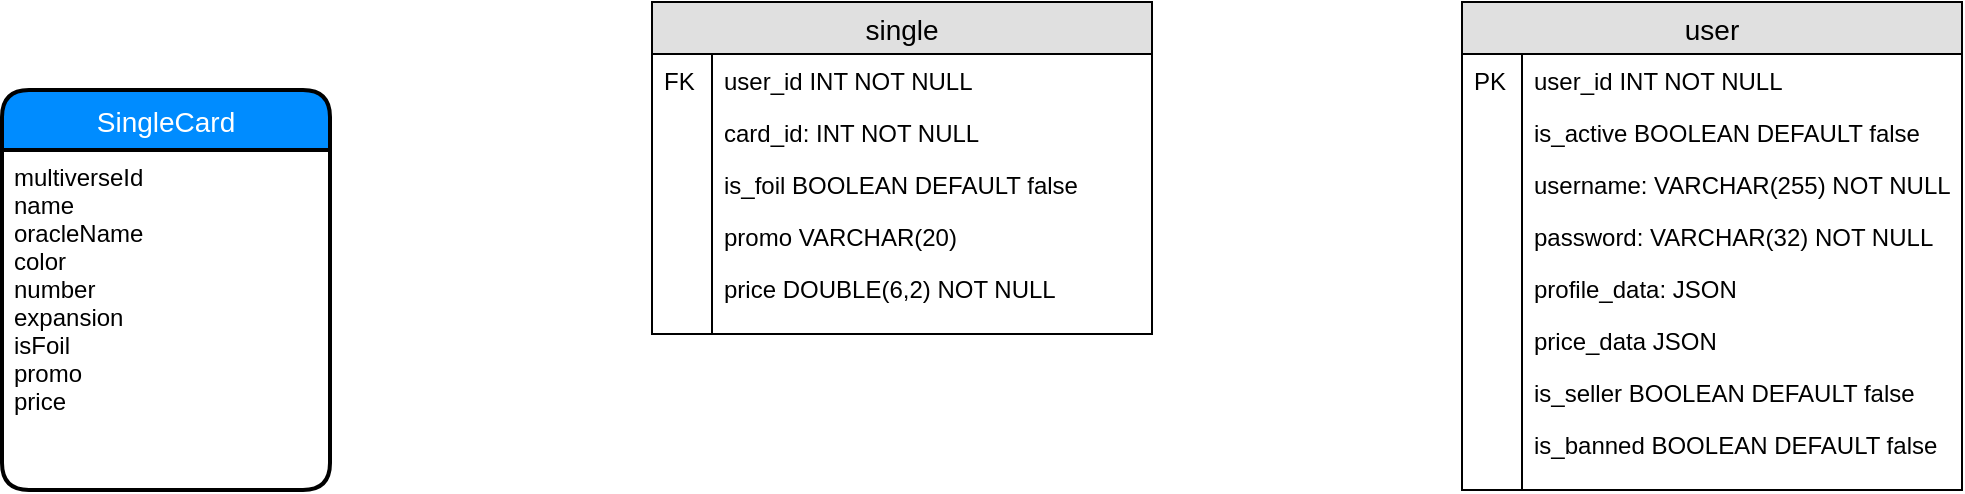 <mxfile version="10.5.3" type="github"><diagram id="xOmZL574vHhA9x9fzu31" name="Page-1"><mxGraphModel dx="1014" dy="632" grid="1" gridSize="10" guides="1" tooltips="1" connect="1" arrows="1" fold="1" page="1" pageScale="1" pageWidth="827" pageHeight="1169" math="0" shadow="0"><root><mxCell id="0"/><mxCell id="1" parent="0"/><mxCell id="OmyoiGOfk3MkB0-LPqj_-3" value="single" style="swimlane;fontStyle=0;childLayout=stackLayout;horizontal=1;startSize=26;fillColor=#e0e0e0;horizontalStack=0;resizeParent=1;resizeParentMax=0;resizeLast=0;collapsible=1;marginBottom=0;swimlaneFillColor=#ffffff;align=center;fontSize=14;" parent="1" vertex="1"><mxGeometry x="445" y="51" width="250" height="166" as="geometry"/></mxCell><mxCell id="OmyoiGOfk3MkB0-LPqj_-18" value="user_id INT NOT NULL" style="shape=partialRectangle;top=0;left=0;right=0;bottom=0;align=left;verticalAlign=top;fillColor=none;spacingLeft=34;spacingRight=4;overflow=hidden;rotatable=0;points=[[0,0.5],[1,0.5]];portConstraint=eastwest;dropTarget=0;fontSize=12;" parent="OmyoiGOfk3MkB0-LPqj_-3" vertex="1"><mxGeometry y="26" width="250" height="26" as="geometry"/></mxCell><mxCell id="OmyoiGOfk3MkB0-LPqj_-19" value="FK" style="shape=partialRectangle;top=0;left=0;bottom=0;fillColor=none;align=left;verticalAlign=top;spacingLeft=4;spacingRight=4;overflow=hidden;rotatable=0;points=[];portConstraint=eastwest;part=1;fontSize=12;" parent="OmyoiGOfk3MkB0-LPqj_-18" vertex="1" connectable="0"><mxGeometry width="30" height="26" as="geometry"/></mxCell><mxCell id="OmyoiGOfk3MkB0-LPqj_-6" value="card_id: INT NOT NULL" style="shape=partialRectangle;top=0;left=0;right=0;bottom=0;align=left;verticalAlign=top;fillColor=none;spacingLeft=34;spacingRight=4;overflow=hidden;rotatable=0;points=[[0,0.5],[1,0.5]];portConstraint=eastwest;dropTarget=0;fontSize=12;" parent="OmyoiGOfk3MkB0-LPqj_-3" vertex="1"><mxGeometry y="52" width="250" height="26" as="geometry"/></mxCell><mxCell id="OmyoiGOfk3MkB0-LPqj_-7" value="" style="shape=partialRectangle;top=0;left=0;bottom=0;fillColor=none;align=left;verticalAlign=top;spacingLeft=4;spacingRight=4;overflow=hidden;rotatable=0;points=[];portConstraint=eastwest;part=1;fontSize=12;" parent="OmyoiGOfk3MkB0-LPqj_-6" vertex="1" connectable="0"><mxGeometry width="30" height="26" as="geometry"/></mxCell><mxCell id="OmyoiGOfk3MkB0-LPqj_-8" value="is_foil BOOLEAN DEFAULT false" style="shape=partialRectangle;top=0;left=0;right=0;bottom=0;align=left;verticalAlign=top;fillColor=none;spacingLeft=34;spacingRight=4;overflow=hidden;rotatable=0;points=[[0,0.5],[1,0.5]];portConstraint=eastwest;dropTarget=0;fontSize=12;" parent="OmyoiGOfk3MkB0-LPqj_-3" vertex="1"><mxGeometry y="78" width="250" height="26" as="geometry"/></mxCell><mxCell id="OmyoiGOfk3MkB0-LPqj_-9" value="" style="shape=partialRectangle;top=0;left=0;bottom=0;fillColor=none;align=left;verticalAlign=top;spacingLeft=4;spacingRight=4;overflow=hidden;rotatable=0;points=[];portConstraint=eastwest;part=1;fontSize=12;" parent="OmyoiGOfk3MkB0-LPqj_-8" vertex="1" connectable="0"><mxGeometry width="30" height="26" as="geometry"/></mxCell><mxCell id="OmyoiGOfk3MkB0-LPqj_-10" value="promo VARCHAR(20)" style="shape=partialRectangle;top=0;left=0;right=0;bottom=0;align=left;verticalAlign=top;fillColor=none;spacingLeft=34;spacingRight=4;overflow=hidden;rotatable=0;points=[[0,0.5],[1,0.5]];portConstraint=eastwest;dropTarget=0;fontSize=12;" parent="OmyoiGOfk3MkB0-LPqj_-3" vertex="1"><mxGeometry y="104" width="250" height="26" as="geometry"/></mxCell><mxCell id="OmyoiGOfk3MkB0-LPqj_-11" value="" style="shape=partialRectangle;top=0;left=0;bottom=0;fillColor=none;align=left;verticalAlign=top;spacingLeft=4;spacingRight=4;overflow=hidden;rotatable=0;points=[];portConstraint=eastwest;part=1;fontSize=12;" parent="OmyoiGOfk3MkB0-LPqj_-10" vertex="1" connectable="0"><mxGeometry width="30" height="26" as="geometry"/></mxCell><mxCell id="OmyoiGOfk3MkB0-LPqj_-14" value="price DOUBLE(6,2) NOT NULL " style="shape=partialRectangle;top=0;left=0;right=0;bottom=0;align=left;verticalAlign=top;fillColor=none;spacingLeft=34;spacingRight=4;overflow=hidden;rotatable=0;points=[[0,0.5],[1,0.5]];portConstraint=eastwest;dropTarget=0;fontSize=12;" parent="OmyoiGOfk3MkB0-LPqj_-3" vertex="1"><mxGeometry y="130" width="250" height="26" as="geometry"/></mxCell><mxCell id="OmyoiGOfk3MkB0-LPqj_-15" value="" style="shape=partialRectangle;top=0;left=0;bottom=0;fillColor=none;align=left;verticalAlign=top;spacingLeft=4;spacingRight=4;overflow=hidden;rotatable=0;points=[];portConstraint=eastwest;part=1;fontSize=12;" parent="OmyoiGOfk3MkB0-LPqj_-14" vertex="1" connectable="0"><mxGeometry width="30" height="26" as="geometry"/></mxCell><mxCell id="OmyoiGOfk3MkB0-LPqj_-12" value="" style="shape=partialRectangle;top=0;left=0;right=0;bottom=0;align=left;verticalAlign=top;fillColor=none;spacingLeft=34;spacingRight=4;overflow=hidden;rotatable=0;points=[[0,0.5],[1,0.5]];portConstraint=eastwest;dropTarget=0;fontSize=12;" parent="OmyoiGOfk3MkB0-LPqj_-3" vertex="1"><mxGeometry y="156" width="250" height="10" as="geometry"/></mxCell><mxCell id="OmyoiGOfk3MkB0-LPqj_-13" value="" style="shape=partialRectangle;top=0;left=0;bottom=0;fillColor=none;align=left;verticalAlign=top;spacingLeft=4;spacingRight=4;overflow=hidden;rotatable=0;points=[];portConstraint=eastwest;part=1;fontSize=12;" parent="OmyoiGOfk3MkB0-LPqj_-12" vertex="1" connectable="0"><mxGeometry width="30" height="10" as="geometry"/></mxCell><mxCell id="OmyoiGOfk3MkB0-LPqj_-20" value="user" style="swimlane;fontStyle=0;childLayout=stackLayout;horizontal=1;startSize=26;fillColor=#e0e0e0;horizontalStack=0;resizeParent=1;resizeParentMax=0;resizeLast=0;collapsible=1;marginBottom=0;swimlaneFillColor=#ffffff;align=center;fontSize=14;" parent="1" vertex="1"><mxGeometry x="850" y="51" width="250" height="244" as="geometry"/></mxCell><mxCell id="OmyoiGOfk3MkB0-LPqj_-21" value="user_id INT NOT NULL" style="shape=partialRectangle;top=0;left=0;right=0;bottom=0;align=left;verticalAlign=top;fillColor=none;spacingLeft=34;spacingRight=4;overflow=hidden;rotatable=0;points=[[0,0.5],[1,0.5]];portConstraint=eastwest;dropTarget=0;fontSize=12;" parent="OmyoiGOfk3MkB0-LPqj_-20" vertex="1"><mxGeometry y="26" width="250" height="26" as="geometry"/></mxCell><mxCell id="OmyoiGOfk3MkB0-LPqj_-22" value="PK" style="shape=partialRectangle;top=0;left=0;bottom=0;fillColor=none;align=left;verticalAlign=top;spacingLeft=4;spacingRight=4;overflow=hidden;rotatable=0;points=[];portConstraint=eastwest;part=1;fontSize=12;" parent="OmyoiGOfk3MkB0-LPqj_-21" vertex="1" connectable="0"><mxGeometry width="30" height="26" as="geometry"/></mxCell><mxCell id="OmyoiGOfk3MkB0-LPqj_-37" value="is_active BOOLEAN DEFAULT false" style="shape=partialRectangle;top=0;left=0;right=0;bottom=0;align=left;verticalAlign=top;fillColor=none;spacingLeft=34;spacingRight=4;overflow=hidden;rotatable=0;points=[[0,0.5],[1,0.5]];portConstraint=eastwest;dropTarget=0;fontSize=12;" parent="OmyoiGOfk3MkB0-LPqj_-20" vertex="1"><mxGeometry y="52" width="250" height="26" as="geometry"/></mxCell><mxCell id="OmyoiGOfk3MkB0-LPqj_-38" value="" style="shape=partialRectangle;top=0;left=0;bottom=0;fillColor=none;align=left;verticalAlign=top;spacingLeft=4;spacingRight=4;overflow=hidden;rotatable=0;points=[];portConstraint=eastwest;part=1;fontSize=12;" parent="OmyoiGOfk3MkB0-LPqj_-37" vertex="1" connectable="0"><mxGeometry width="30" height="26" as="geometry"/></mxCell><mxCell id="OmyoiGOfk3MkB0-LPqj_-23" value="username: VARCHAR(255) NOT NULL" style="shape=partialRectangle;top=0;left=0;right=0;bottom=0;align=left;verticalAlign=top;fillColor=none;spacingLeft=34;spacingRight=4;overflow=hidden;rotatable=0;points=[[0,0.5],[1,0.5]];portConstraint=eastwest;dropTarget=0;fontSize=12;" parent="OmyoiGOfk3MkB0-LPqj_-20" vertex="1"><mxGeometry y="78" width="250" height="26" as="geometry"/></mxCell><mxCell id="OmyoiGOfk3MkB0-LPqj_-24" value="" style="shape=partialRectangle;top=0;left=0;bottom=0;fillColor=none;align=left;verticalAlign=top;spacingLeft=4;spacingRight=4;overflow=hidden;rotatable=0;points=[];portConstraint=eastwest;part=1;fontSize=12;" parent="OmyoiGOfk3MkB0-LPqj_-23" vertex="1" connectable="0"><mxGeometry width="30" height="26" as="geometry"/></mxCell><mxCell id="OmyoiGOfk3MkB0-LPqj_-33" value="password: VARCHAR(32) NOT NULL" style="shape=partialRectangle;top=0;left=0;right=0;bottom=0;align=left;verticalAlign=top;fillColor=none;spacingLeft=34;spacingRight=4;overflow=hidden;rotatable=0;points=[[0,0.5],[1,0.5]];portConstraint=eastwest;dropTarget=0;fontSize=12;" parent="OmyoiGOfk3MkB0-LPqj_-20" vertex="1"><mxGeometry y="104" width="250" height="26" as="geometry"/></mxCell><mxCell id="OmyoiGOfk3MkB0-LPqj_-34" value="" style="shape=partialRectangle;top=0;left=0;bottom=0;fillColor=none;align=left;verticalAlign=top;spacingLeft=4;spacingRight=4;overflow=hidden;rotatable=0;points=[];portConstraint=eastwest;part=1;fontSize=12;" parent="OmyoiGOfk3MkB0-LPqj_-33" vertex="1" connectable="0"><mxGeometry width="30" height="26" as="geometry"/></mxCell><mxCell id="OmyoiGOfk3MkB0-LPqj_-25" value="profile_data: JSON" style="shape=partialRectangle;top=0;left=0;right=0;bottom=0;align=left;verticalAlign=top;fillColor=none;spacingLeft=34;spacingRight=4;overflow=hidden;rotatable=0;points=[[0,0.5],[1,0.5]];portConstraint=eastwest;dropTarget=0;fontSize=12;" parent="OmyoiGOfk3MkB0-LPqj_-20" vertex="1"><mxGeometry y="130" width="250" height="26" as="geometry"/></mxCell><mxCell id="OmyoiGOfk3MkB0-LPqj_-26" value="" style="shape=partialRectangle;top=0;left=0;bottom=0;fillColor=none;align=left;verticalAlign=top;spacingLeft=4;spacingRight=4;overflow=hidden;rotatable=0;points=[];portConstraint=eastwest;part=1;fontSize=12;" parent="OmyoiGOfk3MkB0-LPqj_-25" vertex="1" connectable="0"><mxGeometry width="30" height="26" as="geometry"/></mxCell><mxCell id="OmyoiGOfk3MkB0-LPqj_-29" value="price_data JSON" style="shape=partialRectangle;top=0;left=0;right=0;bottom=0;align=left;verticalAlign=top;fillColor=none;spacingLeft=34;spacingRight=4;overflow=hidden;rotatable=0;points=[[0,0.5],[1,0.5]];portConstraint=eastwest;dropTarget=0;fontSize=12;" parent="OmyoiGOfk3MkB0-LPqj_-20" vertex="1"><mxGeometry y="156" width="250" height="26" as="geometry"/></mxCell><mxCell id="OmyoiGOfk3MkB0-LPqj_-30" value="" style="shape=partialRectangle;top=0;left=0;bottom=0;fillColor=none;align=left;verticalAlign=top;spacingLeft=4;spacingRight=4;overflow=hidden;rotatable=0;points=[];portConstraint=eastwest;part=1;fontSize=12;" parent="OmyoiGOfk3MkB0-LPqj_-29" vertex="1" connectable="0"><mxGeometry width="30" height="26" as="geometry"/></mxCell><mxCell id="OmyoiGOfk3MkB0-LPqj_-27" value="is_seller BOOLEAN DEFAULT false" style="shape=partialRectangle;top=0;left=0;right=0;bottom=0;align=left;verticalAlign=top;fillColor=none;spacingLeft=34;spacingRight=4;overflow=hidden;rotatable=0;points=[[0,0.5],[1,0.5]];portConstraint=eastwest;dropTarget=0;fontSize=12;" parent="OmyoiGOfk3MkB0-LPqj_-20" vertex="1"><mxGeometry y="182" width="250" height="26" as="geometry"/></mxCell><mxCell id="OmyoiGOfk3MkB0-LPqj_-28" value="" style="shape=partialRectangle;top=0;left=0;bottom=0;fillColor=none;align=left;verticalAlign=top;spacingLeft=4;spacingRight=4;overflow=hidden;rotatable=0;points=[];portConstraint=eastwest;part=1;fontSize=12;" parent="OmyoiGOfk3MkB0-LPqj_-27" vertex="1" connectable="0"><mxGeometry width="30" height="26" as="geometry"/></mxCell><mxCell id="OmyoiGOfk3MkB0-LPqj_-35" value="is_banned BOOLEAN DEFAULT false" style="shape=partialRectangle;top=0;left=0;right=0;bottom=0;align=left;verticalAlign=top;fillColor=none;spacingLeft=34;spacingRight=4;overflow=hidden;rotatable=0;points=[[0,0.5],[1,0.5]];portConstraint=eastwest;dropTarget=0;fontSize=12;" parent="OmyoiGOfk3MkB0-LPqj_-20" vertex="1"><mxGeometry y="208" width="250" height="26" as="geometry"/></mxCell><mxCell id="OmyoiGOfk3MkB0-LPqj_-36" value="" style="shape=partialRectangle;top=0;left=0;bottom=0;fillColor=none;align=left;verticalAlign=top;spacingLeft=4;spacingRight=4;overflow=hidden;rotatable=0;points=[];portConstraint=eastwest;part=1;fontSize=12;" parent="OmyoiGOfk3MkB0-LPqj_-35" vertex="1" connectable="0"><mxGeometry width="30" height="26" as="geometry"/></mxCell><mxCell id="OmyoiGOfk3MkB0-LPqj_-31" value="" style="shape=partialRectangle;top=0;left=0;right=0;bottom=0;align=left;verticalAlign=top;fillColor=none;spacingLeft=34;spacingRight=4;overflow=hidden;rotatable=0;points=[[0,0.5],[1,0.5]];portConstraint=eastwest;dropTarget=0;fontSize=12;" parent="OmyoiGOfk3MkB0-LPqj_-20" vertex="1"><mxGeometry y="234" width="250" height="10" as="geometry"/></mxCell><mxCell id="OmyoiGOfk3MkB0-LPqj_-32" value="" style="shape=partialRectangle;top=0;left=0;bottom=0;fillColor=none;align=left;verticalAlign=top;spacingLeft=4;spacingRight=4;overflow=hidden;rotatable=0;points=[];portConstraint=eastwest;part=1;fontSize=12;" parent="OmyoiGOfk3MkB0-LPqj_-31" vertex="1" connectable="0"><mxGeometry width="30" height="10" as="geometry"/></mxCell><mxCell id="OmyoiGOfk3MkB0-LPqj_-39" value="SingleCard" style="swimlane;childLayout=stackLayout;horizontal=1;startSize=30;horizontalStack=0;fillColor=#008cff;fontColor=#FFFFFF;rounded=1;fontSize=14;fontStyle=0;strokeWidth=2;resizeParent=0;resizeLast=1;shadow=0;dashed=0;align=center;" parent="1" vertex="1"><mxGeometry x="120" y="95" width="164" height="200" as="geometry"/></mxCell><mxCell id="OmyoiGOfk3MkB0-LPqj_-40" value="multiverseId&#xa;name&#xa;oracleName&#xa;color&#xa;number&#xa;expansion&#xa;isFoil&#xa;promo&#xa;price&#xa;&#xa;&#xa;&#xa;&#xa;" style="align=left;strokeColor=none;fillColor=none;spacingLeft=4;fontSize=12;verticalAlign=top;resizable=0;rotatable=0;part=1;" parent="OmyoiGOfk3MkB0-LPqj_-39" vertex="1"><mxGeometry y="30" width="164" height="170" as="geometry"/></mxCell></root></mxGraphModel></diagram></mxfile>